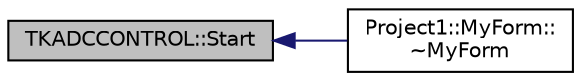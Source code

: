 digraph "TKADCCONTROL::Start"
{
  edge [fontname="Helvetica",fontsize="10",labelfontname="Helvetica",labelfontsize="10"];
  node [fontname="Helvetica",fontsize="10",shape=record];
  rankdir="LR";
  Node25 [label="TKADCCONTROL::Start",height=0.2,width=0.4,color="black", fillcolor="grey75", style="filled", fontcolor="black"];
  Node25 -> Node26 [dir="back",color="midnightblue",fontsize="10",style="solid"];
  Node26 [label="Project1::MyForm::\l~MyForm",height=0.2,width=0.4,color="black", fillcolor="white", style="filled",URL="$class_project1_1_1_my_form.html#a501b2b4481b72877fc73101f1d6f26be",tooltip="使用中のリソースをすべてクリーンアップします。 "];
}
